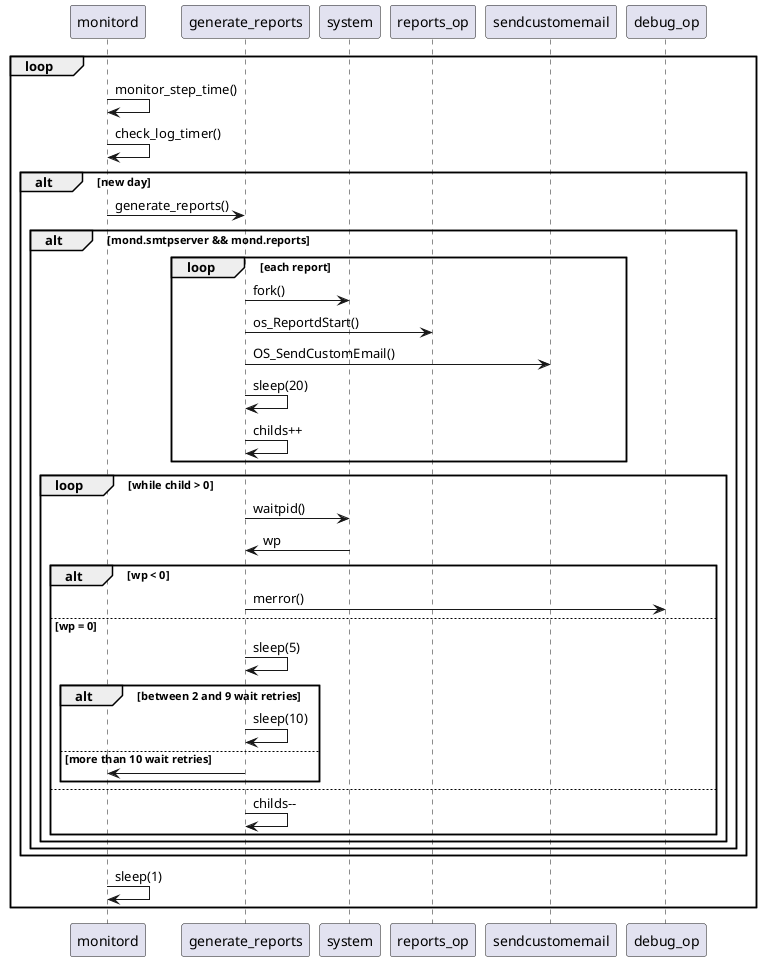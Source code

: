 @startuml monitord
loop
    monitord -> monitord : monitor_step_time()
    monitord -> monitord : check_log_timer()
    alt new day
        monitord -> generate_reports : generate_reports()
        alt mond.smtpserver && mond.reports
            loop each report
                generate_reports -> system : fork()
                generate_reports -> reports_op : os_ReportdStart()
                generate_reports -> sendcustomemail: OS_SendCustomEmail()
                generate_reports -> generate_reports : sleep(20)
                generate_reports -> generate_reports : childs++
            end
        
            loop while child > 0
                generate_reports -> system : waitpid()
                generate_reports <- system : wp
                alt wp < 0
                    generate_reports -> debug_op : merror()
                else wp = 0
                    generate_reports -> generate_reports : sleep(5)
                    alt between 2 and 9 wait retries
                        generate_reports -> generate_reports : sleep(10)
                    else more than 10 wait retries
                        monitord <- generate_reports
                    end
                else
                    generate_reports -> generate_reports : childs--
                end
            end

        end
    end
    monitord -> monitord : sleep(1)
end
@enduml